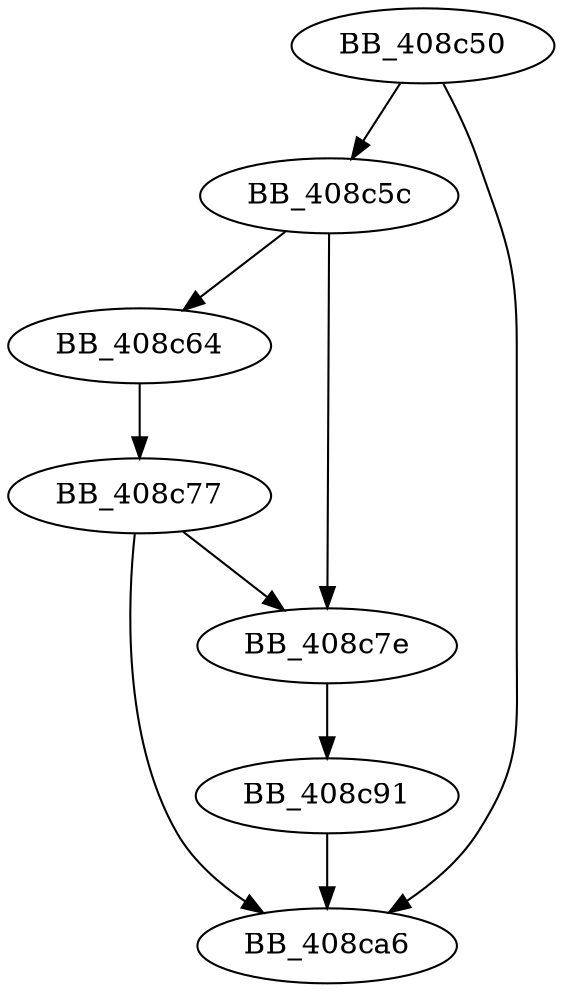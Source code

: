 DiGraph sub_408C50{
BB_408c50->BB_408c5c
BB_408c50->BB_408ca6
BB_408c5c->BB_408c64
BB_408c5c->BB_408c7e
BB_408c64->BB_408c77
BB_408c77->BB_408c7e
BB_408c77->BB_408ca6
BB_408c7e->BB_408c91
BB_408c91->BB_408ca6
}
